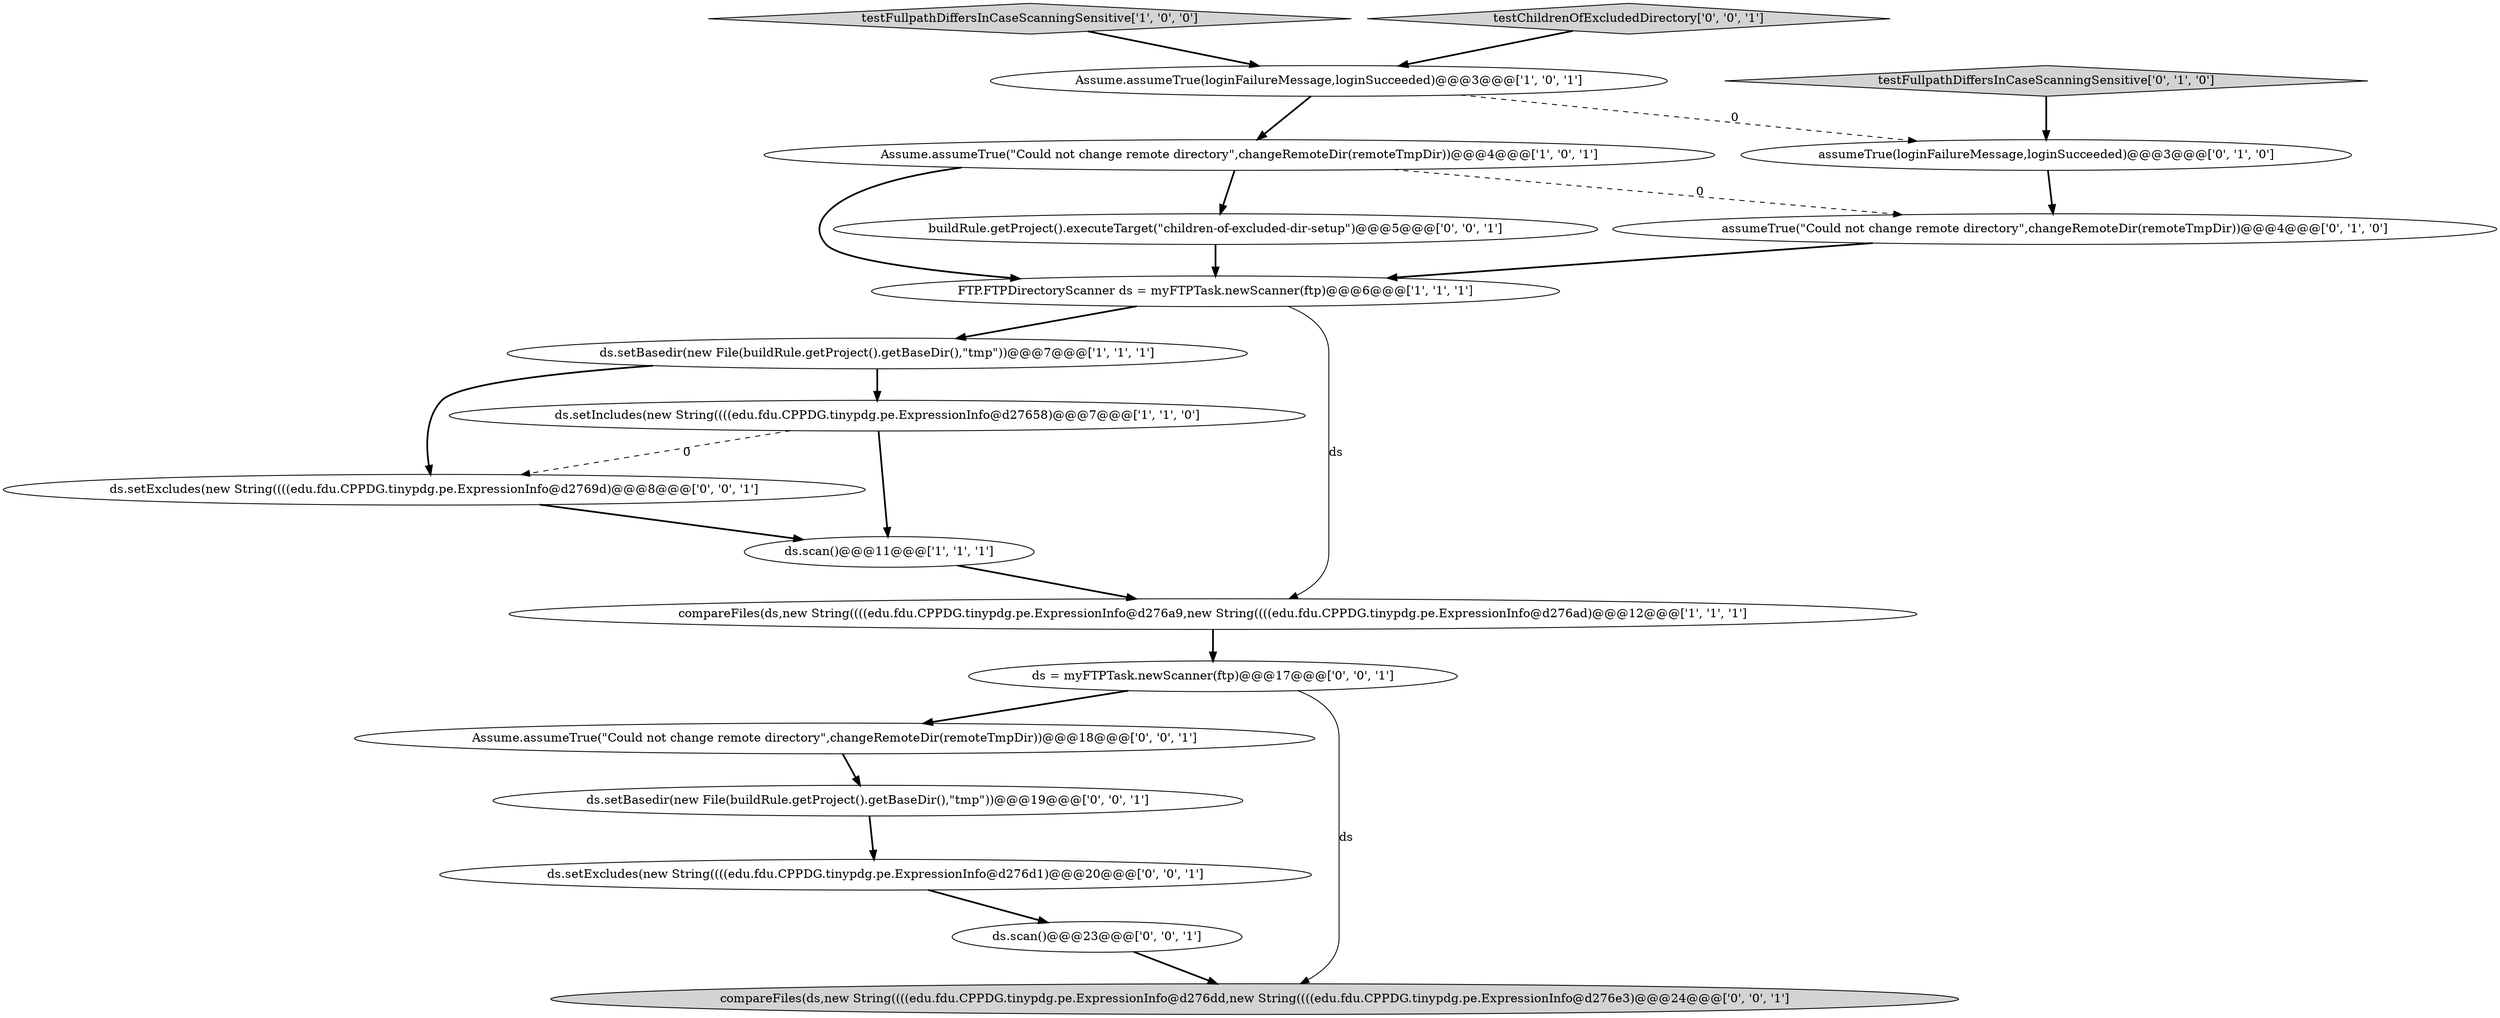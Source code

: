 digraph {
10 [style = filled, label = "assumeTrue(loginFailureMessage,loginSucceeded)@@@3@@@['0', '1', '0']", fillcolor = white, shape = ellipse image = "AAA1AAABBB2BBB"];
3 [style = filled, label = "ds.scan()@@@11@@@['1', '1', '1']", fillcolor = white, shape = ellipse image = "AAA0AAABBB1BBB"];
15 [style = filled, label = "Assume.assumeTrue(\"Could not change remote directory\",changeRemoteDir(remoteTmpDir))@@@18@@@['0', '0', '1']", fillcolor = white, shape = ellipse image = "AAA0AAABBB3BBB"];
1 [style = filled, label = "compareFiles(ds,new String((((edu.fdu.CPPDG.tinypdg.pe.ExpressionInfo@d276a9,new String((((edu.fdu.CPPDG.tinypdg.pe.ExpressionInfo@d276ad)@@@12@@@['1', '1', '1']", fillcolor = white, shape = ellipse image = "AAA0AAABBB1BBB"];
18 [style = filled, label = "compareFiles(ds,new String((((edu.fdu.CPPDG.tinypdg.pe.ExpressionInfo@d276dd,new String((((edu.fdu.CPPDG.tinypdg.pe.ExpressionInfo@d276e3)@@@24@@@['0', '0', '1']", fillcolor = lightgray, shape = ellipse image = "AAA0AAABBB3BBB"];
17 [style = filled, label = "ds.setExcludes(new String((((edu.fdu.CPPDG.tinypdg.pe.ExpressionInfo@d2769d)@@@8@@@['0', '0', '1']", fillcolor = white, shape = ellipse image = "AAA0AAABBB3BBB"];
13 [style = filled, label = "ds.scan()@@@23@@@['0', '0', '1']", fillcolor = white, shape = ellipse image = "AAA0AAABBB3BBB"];
4 [style = filled, label = "testFullpathDiffersInCaseScanningSensitive['1', '0', '0']", fillcolor = lightgray, shape = diamond image = "AAA0AAABBB1BBB"];
2 [style = filled, label = "ds.setBasedir(new File(buildRule.getProject().getBaseDir(),\"tmp\"))@@@7@@@['1', '1', '1']", fillcolor = white, shape = ellipse image = "AAA0AAABBB1BBB"];
8 [style = filled, label = "testFullpathDiffersInCaseScanningSensitive['0', '1', '0']", fillcolor = lightgray, shape = diamond image = "AAA0AAABBB2BBB"];
14 [style = filled, label = "testChildrenOfExcludedDirectory['0', '0', '1']", fillcolor = lightgray, shape = diamond image = "AAA0AAABBB3BBB"];
5 [style = filled, label = "Assume.assumeTrue(\"Could not change remote directory\",changeRemoteDir(remoteTmpDir))@@@4@@@['1', '0', '1']", fillcolor = white, shape = ellipse image = "AAA0AAABBB1BBB"];
19 [style = filled, label = "buildRule.getProject().executeTarget(\"children-of-excluded-dir-setup\")@@@5@@@['0', '0', '1']", fillcolor = white, shape = ellipse image = "AAA0AAABBB3BBB"];
11 [style = filled, label = "ds.setExcludes(new String((((edu.fdu.CPPDG.tinypdg.pe.ExpressionInfo@d276d1)@@@20@@@['0', '0', '1']", fillcolor = white, shape = ellipse image = "AAA0AAABBB3BBB"];
7 [style = filled, label = "Assume.assumeTrue(loginFailureMessage,loginSucceeded)@@@3@@@['1', '0', '1']", fillcolor = white, shape = ellipse image = "AAA0AAABBB1BBB"];
0 [style = filled, label = "FTP.FTPDirectoryScanner ds = myFTPTask.newScanner(ftp)@@@6@@@['1', '1', '1']", fillcolor = white, shape = ellipse image = "AAA0AAABBB1BBB"];
9 [style = filled, label = "assumeTrue(\"Could not change remote directory\",changeRemoteDir(remoteTmpDir))@@@4@@@['0', '1', '0']", fillcolor = white, shape = ellipse image = "AAA1AAABBB2BBB"];
16 [style = filled, label = "ds.setBasedir(new File(buildRule.getProject().getBaseDir(),\"tmp\"))@@@19@@@['0', '0', '1']", fillcolor = white, shape = ellipse image = "AAA0AAABBB3BBB"];
12 [style = filled, label = "ds = myFTPTask.newScanner(ftp)@@@17@@@['0', '0', '1']", fillcolor = white, shape = ellipse image = "AAA0AAABBB3BBB"];
6 [style = filled, label = "ds.setIncludes(new String((((edu.fdu.CPPDG.tinypdg.pe.ExpressionInfo@d27658)@@@7@@@['1', '1', '0']", fillcolor = white, shape = ellipse image = "AAA0AAABBB1BBB"];
5->19 [style = bold, label=""];
14->7 [style = bold, label=""];
4->7 [style = bold, label=""];
10->9 [style = bold, label=""];
1->12 [style = bold, label=""];
12->15 [style = bold, label=""];
0->1 [style = solid, label="ds"];
6->17 [style = dashed, label="0"];
19->0 [style = bold, label=""];
9->0 [style = bold, label=""];
17->3 [style = bold, label=""];
13->18 [style = bold, label=""];
5->9 [style = dashed, label="0"];
2->17 [style = bold, label=""];
3->1 [style = bold, label=""];
5->0 [style = bold, label=""];
12->18 [style = solid, label="ds"];
6->3 [style = bold, label=""];
15->16 [style = bold, label=""];
11->13 [style = bold, label=""];
7->5 [style = bold, label=""];
2->6 [style = bold, label=""];
0->2 [style = bold, label=""];
16->11 [style = bold, label=""];
8->10 [style = bold, label=""];
7->10 [style = dashed, label="0"];
}
